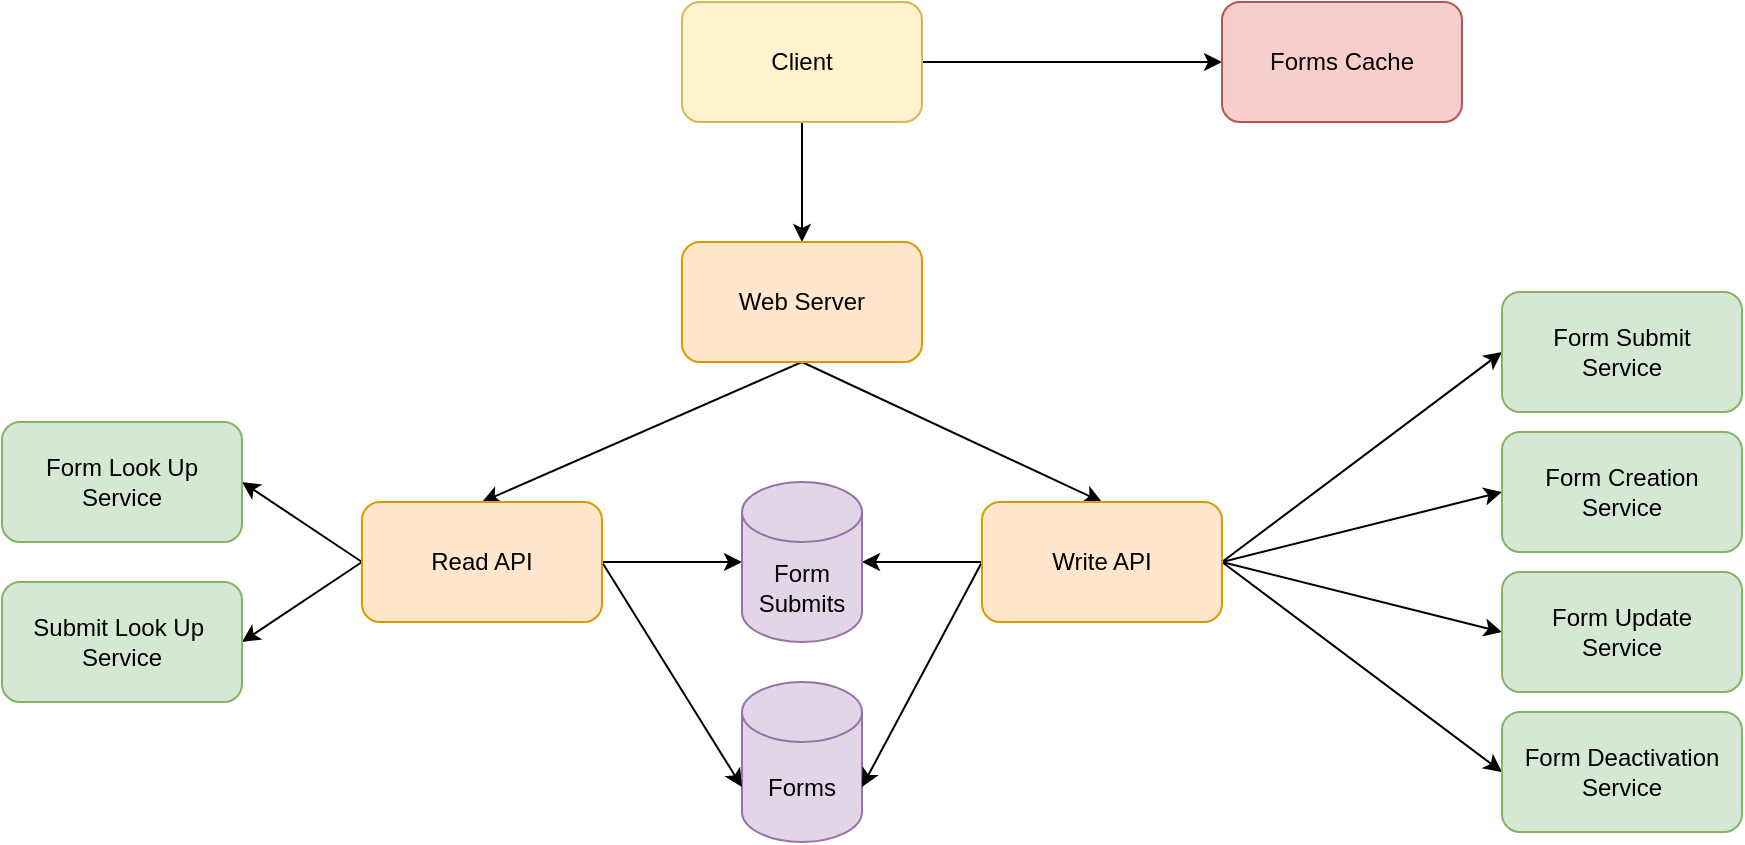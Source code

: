<mxfile version="15.1.3" type="device" pages="4"><diagram id="4PCX3ukpR59y6fZl5Un2" name="Overview"><mxGraphModel dx="1773" dy="608" grid="1" gridSize="10" guides="1" tooltips="1" connect="1" arrows="1" fold="1" page="1" pageScale="1" pageWidth="827" pageHeight="1169" math="0" shadow="0"><root><mxCell id="0"/><mxCell id="1" parent="0"/><mxCell id="QDj6OGe5PZWsucUIAZSi-5" style="edgeStyle=orthogonalEdgeStyle;rounded=0;orthogonalLoop=1;jettySize=auto;html=1;exitX=1;exitY=0.5;exitDx=0;exitDy=0;" parent="1" source="QDj6OGe5PZWsucUIAZSi-1" target="QDj6OGe5PZWsucUIAZSi-4" edge="1"><mxGeometry relative="1" as="geometry"/></mxCell><mxCell id="QDj6OGe5PZWsucUIAZSi-11" style="edgeStyle=orthogonalEdgeStyle;rounded=0;orthogonalLoop=1;jettySize=auto;html=1;" parent="1" source="QDj6OGe5PZWsucUIAZSi-1" target="QDj6OGe5PZWsucUIAZSi-2" edge="1"><mxGeometry relative="1" as="geometry"/></mxCell><mxCell id="QDj6OGe5PZWsucUIAZSi-1" value="Client" style="rounded=1;whiteSpace=wrap;html=1;fillColor=#fff2cc;strokeColor=#d6b656;" parent="1" vertex="1"><mxGeometry x="-290" y="30" width="120" height="60" as="geometry"/></mxCell><mxCell id="_wGKG8dtxw8YC98wYCFq-41" style="edgeStyle=none;rounded=0;orthogonalLoop=1;jettySize=auto;html=1;exitX=0.5;exitY=1;exitDx=0;exitDy=0;entryX=0.5;entryY=0;entryDx=0;entryDy=0;" parent="1" source="QDj6OGe5PZWsucUIAZSi-2" target="QDj6OGe5PZWsucUIAZSi-8" edge="1"><mxGeometry relative="1" as="geometry"/></mxCell><mxCell id="_wGKG8dtxw8YC98wYCFq-42" style="edgeStyle=none;rounded=0;orthogonalLoop=1;jettySize=auto;html=1;exitX=0.5;exitY=1;exitDx=0;exitDy=0;entryX=0.5;entryY=0;entryDx=0;entryDy=0;" parent="1" source="QDj6OGe5PZWsucUIAZSi-2" target="QDj6OGe5PZWsucUIAZSi-9" edge="1"><mxGeometry relative="1" as="geometry"/></mxCell><mxCell id="QDj6OGe5PZWsucUIAZSi-2" value="Web Server" style="rounded=1;whiteSpace=wrap;html=1;fillColor=#ffe6cc;strokeColor=#d79b00;" parent="1" vertex="1"><mxGeometry x="-290" y="150" width="120" height="60" as="geometry"/></mxCell><mxCell id="QDj6OGe5PZWsucUIAZSi-3" value="Forms" style="shape=cylinder3;whiteSpace=wrap;html=1;boundedLbl=1;backgroundOutline=1;size=15;fillColor=#e1d5e7;strokeColor=#9673a6;" parent="1" vertex="1"><mxGeometry x="-260" y="370" width="60" height="80" as="geometry"/></mxCell><mxCell id="QDj6OGe5PZWsucUIAZSi-4" value="Forms Cache" style="rounded=1;whiteSpace=wrap;html=1;fillColor=#f8cecc;strokeColor=#b85450;" parent="1" vertex="1"><mxGeometry x="-20" y="30" width="120" height="60" as="geometry"/></mxCell><mxCell id="_wGKG8dtxw8YC98wYCFq-25" style="edgeStyle=none;rounded=0;orthogonalLoop=1;jettySize=auto;html=1;exitX=0;exitY=0.5;exitDx=0;exitDy=0;entryX=1;entryY=0.5;entryDx=0;entryDy=0;" parent="1" source="QDj6OGe5PZWsucUIAZSi-8" target="_wGKG8dtxw8YC98wYCFq-2" edge="1"><mxGeometry relative="1" as="geometry"/></mxCell><mxCell id="_wGKG8dtxw8YC98wYCFq-26" style="edgeStyle=none;rounded=0;orthogonalLoop=1;jettySize=auto;html=1;exitX=0;exitY=0.5;exitDx=0;exitDy=0;entryX=1;entryY=0.5;entryDx=0;entryDy=0;" parent="1" source="QDj6OGe5PZWsucUIAZSi-8" target="QDj6OGe5PZWsucUIAZSi-17" edge="1"><mxGeometry relative="1" as="geometry"/></mxCell><mxCell id="_wGKG8dtxw8YC98wYCFq-37" style="edgeStyle=none;rounded=0;orthogonalLoop=1;jettySize=auto;html=1;exitX=1;exitY=0.5;exitDx=0;exitDy=0;entryX=0;entryY=0.5;entryDx=0;entryDy=0;entryPerimeter=0;" parent="1" source="QDj6OGe5PZWsucUIAZSi-8" target="gQKhrZBQHyqomNcJm690-1" edge="1"><mxGeometry relative="1" as="geometry"/></mxCell><mxCell id="_wGKG8dtxw8YC98wYCFq-38" style="edgeStyle=none;rounded=0;orthogonalLoop=1;jettySize=auto;html=1;exitX=1;exitY=0.5;exitDx=0;exitDy=0;entryX=0;entryY=0;entryDx=0;entryDy=52.5;entryPerimeter=0;" parent="1" source="QDj6OGe5PZWsucUIAZSi-8" target="QDj6OGe5PZWsucUIAZSi-3" edge="1"><mxGeometry relative="1" as="geometry"/></mxCell><mxCell id="QDj6OGe5PZWsucUIAZSi-8" value="Read API" style="rounded=1;whiteSpace=wrap;html=1;fillColor=#ffe6cc;strokeColor=#d79b00;" parent="1" vertex="1"><mxGeometry x="-450" y="280" width="120" height="60" as="geometry"/></mxCell><mxCell id="_wGKG8dtxw8YC98wYCFq-32" style="edgeStyle=none;rounded=0;orthogonalLoop=1;jettySize=auto;html=1;exitX=1;exitY=0.5;exitDx=0;exitDy=0;entryX=0;entryY=0.5;entryDx=0;entryDy=0;" parent="1" source="QDj6OGe5PZWsucUIAZSi-9" target="QDj6OGe5PZWsucUIAZSi-28" edge="1"><mxGeometry relative="1" as="geometry"/></mxCell><mxCell id="_wGKG8dtxw8YC98wYCFq-33" style="edgeStyle=none;rounded=0;orthogonalLoop=1;jettySize=auto;html=1;exitX=1;exitY=0.5;exitDx=0;exitDy=0;entryX=0;entryY=0.5;entryDx=0;entryDy=0;" parent="1" source="QDj6OGe5PZWsucUIAZSi-9" target="QDj6OGe5PZWsucUIAZSi-20" edge="1"><mxGeometry relative="1" as="geometry"/></mxCell><mxCell id="_wGKG8dtxw8YC98wYCFq-34" style="edgeStyle=none;rounded=0;orthogonalLoop=1;jettySize=auto;html=1;exitX=1;exitY=0.5;exitDx=0;exitDy=0;entryX=0;entryY=0.5;entryDx=0;entryDy=0;" parent="1" source="QDj6OGe5PZWsucUIAZSi-9" target="QDj6OGe5PZWsucUIAZSi-21" edge="1"><mxGeometry relative="1" as="geometry"/></mxCell><mxCell id="_wGKG8dtxw8YC98wYCFq-35" style="edgeStyle=none;rounded=0;orthogonalLoop=1;jettySize=auto;html=1;exitX=1;exitY=0.5;exitDx=0;exitDy=0;entryX=0;entryY=0.5;entryDx=0;entryDy=0;" parent="1" source="QDj6OGe5PZWsucUIAZSi-9" target="QDj6OGe5PZWsucUIAZSi-22" edge="1"><mxGeometry relative="1" as="geometry"/></mxCell><mxCell id="_wGKG8dtxw8YC98wYCFq-39" style="edgeStyle=none;rounded=0;orthogonalLoop=1;jettySize=auto;html=1;exitX=0;exitY=0.5;exitDx=0;exitDy=0;" parent="1" source="QDj6OGe5PZWsucUIAZSi-9" target="gQKhrZBQHyqomNcJm690-1" edge="1"><mxGeometry relative="1" as="geometry"/></mxCell><mxCell id="_wGKG8dtxw8YC98wYCFq-40" style="edgeStyle=none;rounded=0;orthogonalLoop=1;jettySize=auto;html=1;exitX=0;exitY=0.5;exitDx=0;exitDy=0;entryX=1;entryY=0;entryDx=0;entryDy=52.5;entryPerimeter=0;" parent="1" source="QDj6OGe5PZWsucUIAZSi-9" target="QDj6OGe5PZWsucUIAZSi-3" edge="1"><mxGeometry relative="1" as="geometry"/></mxCell><mxCell id="QDj6OGe5PZWsucUIAZSi-9" value="Write API" style="rounded=1;whiteSpace=wrap;html=1;fillColor=#ffe6cc;strokeColor=#d79b00;" parent="1" vertex="1"><mxGeometry x="-140" y="280" width="120" height="60" as="geometry"/></mxCell><mxCell id="QDj6OGe5PZWsucUIAZSi-17" value="Form Look Up&lt;br&gt;Service" style="rounded=1;whiteSpace=wrap;html=1;fillColor=#d5e8d4;strokeColor=#82b366;" parent="1" vertex="1"><mxGeometry x="-630" y="240" width="120" height="60" as="geometry"/></mxCell><mxCell id="QDj6OGe5PZWsucUIAZSi-20" value="Form Creation&lt;br&gt;Service" style="rounded=1;whiteSpace=wrap;html=1;fillColor=#d5e8d4;strokeColor=#82b366;" parent="1" vertex="1"><mxGeometry x="120" y="245" width="120" height="60" as="geometry"/></mxCell><mxCell id="QDj6OGe5PZWsucUIAZSi-21" value="Form Update&lt;br&gt;Service" style="rounded=1;whiteSpace=wrap;html=1;fillColor=#d5e8d4;strokeColor=#82b366;" parent="1" vertex="1"><mxGeometry x="120" y="315" width="120" height="60" as="geometry"/></mxCell><mxCell id="QDj6OGe5PZWsucUIAZSi-22" value="Form Deactivation&lt;br&gt;Service" style="rounded=1;whiteSpace=wrap;html=1;fillColor=#d5e8d4;strokeColor=#82b366;" parent="1" vertex="1"><mxGeometry x="120" y="385" width="120" height="60" as="geometry"/></mxCell><mxCell id="QDj6OGe5PZWsucUIAZSi-28" value="Form Submit&lt;br&gt;Service" style="rounded=1;whiteSpace=wrap;html=1;fillColor=#d5e8d4;strokeColor=#82b366;" parent="1" vertex="1"><mxGeometry x="120" y="175" width="120" height="60" as="geometry"/></mxCell><mxCell id="gQKhrZBQHyqomNcJm690-1" value="Form&lt;br&gt;Submits" style="shape=cylinder3;whiteSpace=wrap;html=1;boundedLbl=1;backgroundOutline=1;size=15;fillColor=#e1d5e7;strokeColor=#9673a6;" parent="1" vertex="1"><mxGeometry x="-260" y="270" width="60" height="80" as="geometry"/></mxCell><mxCell id="_wGKG8dtxw8YC98wYCFq-2" value="Submit Look Up&amp;nbsp;&lt;br&gt;Service" style="rounded=1;whiteSpace=wrap;html=1;fillColor=#d5e8d4;strokeColor=#82b366;" parent="1" vertex="1"><mxGeometry x="-630" y="320" width="120" height="60" as="geometry"/></mxCell></root></mxGraphModel></diagram><diagram id="OoUxw8Y4SKIxEda8zB6_" name="Form Editor"><mxGraphModel dx="1773" dy="608" grid="1" gridSize="10" guides="1" tooltips="1" connect="1" arrows="1" fold="1" page="1" pageScale="1" pageWidth="827" pageHeight="1169" math="0" shadow="0"><root><mxCell id="hcBk2qFGT8u0x-SM-xCB-0"/><mxCell id="hcBk2qFGT8u0x-SM-xCB-1" parent="hcBk2qFGT8u0x-SM-xCB-0"/><mxCell id="iMBE42X4n7YYKlNDbH4G-6" value="Tool Bar" style="rounded=1;whiteSpace=wrap;html=1;fillColor=#f5f5f5;strokeColor=#666666;fontColor=#333333;" parent="hcBk2qFGT8u0x-SM-xCB-1" vertex="1"><mxGeometry x="-30" y="60" width="120" height="60" as="geometry"/></mxCell><mxCell id="iMBE42X4n7YYKlNDbH4G-7" value="Canvas" style="rounded=1;whiteSpace=wrap;html=1;fillColor=#ffe6cc;strokeColor=#d79b00;" parent="hcBk2qFGT8u0x-SM-xCB-1" vertex="1"><mxGeometry x="200" y="280" width="120" height="60" as="geometry"/></mxCell><mxCell id="iMBE42X4n7YYKlNDbH4G-8" value="Tool" style="rounded=1;whiteSpace=wrap;html=1;fillColor=#fff2cc;strokeColor=#d6b656;" parent="hcBk2qFGT8u0x-SM-xCB-1" vertex="1"><mxGeometry x="190" y="60" width="150" height="130" as="geometry"/></mxCell><mxCell id="iMBE42X4n7YYKlNDbH4G-12" value="Canvas&lt;br&gt;Store" style="shape=cylinder3;whiteSpace=wrap;html=1;boundedLbl=1;backgroundOutline=1;size=15;fillColor=#e1d5e7;strokeColor=#9673a6;" parent="hcBk2qFGT8u0x-SM-xCB-1" vertex="1"><mxGeometry x="430" y="230" width="60" height="80" as="geometry"/></mxCell><mxCell id="iMBE42X4n7YYKlNDbH4G-13" value="" style="shape=flexArrow;endArrow=classic;html=1;entryX=0;entryY=0;entryDx=0;entryDy=15;entryPerimeter=0;exitX=1;exitY=1;exitDx=0;exitDy=0;fillColor=#f8cecc;strokeColor=#b85450;" parent="hcBk2qFGT8u0x-SM-xCB-1" source="iMBE42X4n7YYKlNDbH4G-8" target="iMBE42X4n7YYKlNDbH4G-12" edge="1"><mxGeometry width="50" height="50" relative="1" as="geometry"><mxPoint x="330" y="180" as="sourcePoint"/><mxPoint x="440" y="270" as="targetPoint"/><Array as="points"/></mxGeometry></mxCell><mxCell id="iMBE42X4n7YYKlNDbH4G-19" value="writeToStore" style="edgeLabel;html=1;align=center;verticalAlign=middle;resizable=0;points=[];" parent="iMBE42X4n7YYKlNDbH4G-13" vertex="1" connectable="0"><mxGeometry x="-0.298" y="3" relative="1" as="geometry"><mxPoint x="47" as="offset"/></mxGeometry></mxCell><mxCell id="iMBE42X4n7YYKlNDbH4G-15" value="" style="shape=flexArrow;endArrow=classic;html=1;entryX=1;entryY=0.25;entryDx=0;entryDy=0;fillColor=#f8cecc;strokeColor=#b85450;exitX=0;exitY=0;exitDx=0;exitDy=27.5;exitPerimeter=0;" parent="hcBk2qFGT8u0x-SM-xCB-1" source="iMBE42X4n7YYKlNDbH4G-12" target="iMBE42X4n7YYKlNDbH4G-7" edge="1"><mxGeometry width="50" height="50" relative="1" as="geometry"><mxPoint x="430" y="280" as="sourcePoint"/><mxPoint x="300" y="290" as="targetPoint"/><Array as="points"/></mxGeometry></mxCell><mxCell id="iMBE42X4n7YYKlNDbH4G-17" value="readFromStore" style="edgeLabel;html=1;align=center;verticalAlign=middle;resizable=0;points=[];" parent="iMBE42X4n7YYKlNDbH4G-15" vertex="1" connectable="0"><mxGeometry x="0.211" y="-1" relative="1" as="geometry"><mxPoint x="-23" y="-19" as="offset"/></mxGeometry></mxCell><mxCell id="iMBE42X4n7YYKlNDbH4G-16" value="" style="shape=flexArrow;endArrow=classic;html=1;fillColor=#f8cecc;strokeColor=#b85450;exitX=1;exitY=0.75;exitDx=0;exitDy=0;entryX=0;entryY=0;entryDx=0;entryDy=52.5;entryPerimeter=0;" parent="hcBk2qFGT8u0x-SM-xCB-1" source="iMBE42X4n7YYKlNDbH4G-7" target="iMBE42X4n7YYKlNDbH4G-12" edge="1"><mxGeometry width="50" height="50" relative="1" as="geometry"><mxPoint x="160" y="280" as="sourcePoint"/><mxPoint x="430" y="295" as="targetPoint"/><Array as="points"><mxPoint x="400" y="295"/></Array></mxGeometry></mxCell><mxCell id="iMBE42X4n7YYKlNDbH4G-18" value="writeToStore" style="edgeLabel;html=1;align=center;verticalAlign=middle;resizable=0;points=[];" parent="iMBE42X4n7YYKlNDbH4G-16" vertex="1" connectable="0"><mxGeometry x="0.018" y="-2" relative="1" as="geometry"><mxPoint x="3" y="24" as="offset"/></mxGeometry></mxCell><mxCell id="iMBE42X4n7YYKlNDbH4G-20" value="JSON" style="whiteSpace=wrap;html=1;shape=mxgraph.basic.document;fillColor=#f5f5f5;strokeColor=#666666;fontColor=#333333;" parent="hcBk2qFGT8u0x-SM-xCB-1" vertex="1"><mxGeometry x="-10" y="170" width="60" height="70" as="geometry"/></mxCell><mxCell id="iMBE42X4n7YYKlNDbH4G-21" value="" style="shape=flexArrow;endArrow=classic;html=1;exitX=1;exitY=0.5;exitDx=0;exitDy=0;exitPerimeter=0;fillColor=#f8cecc;strokeColor=#b85450;" parent="hcBk2qFGT8u0x-SM-xCB-1" source="iMBE42X4n7YYKlNDbH4G-20" target="iMBE42X4n7YYKlNDbH4G-8" edge="1"><mxGeometry width="50" height="50" relative="1" as="geometry"><mxPoint x="100" y="210" as="sourcePoint"/><mxPoint x="150" y="160" as="targetPoint"/></mxGeometry></mxCell><mxCell id="iMBE42X4n7YYKlNDbH4G-23" value="toolFromFile" style="edgeLabel;html=1;align=center;verticalAlign=middle;resizable=0;points=[];" parent="iMBE42X4n7YYKlNDbH4G-21" vertex="1" connectable="0"><mxGeometry x="0.111" y="2" relative="1" as="geometry"><mxPoint x="5" y="32" as="offset"/></mxGeometry></mxCell><mxCell id="iMBE42X4n7YYKlNDbH4G-22" value="" style="shape=flexArrow;endArrow=classic;html=1;entryX=0;entryY=0.25;entryDx=0;entryDy=0;fillColor=#f8cecc;strokeColor=#b85450;" parent="hcBk2qFGT8u0x-SM-xCB-1" source="iMBE42X4n7YYKlNDbH4G-6" target="iMBE42X4n7YYKlNDbH4G-8" edge="1"><mxGeometry width="50" height="50" relative="1" as="geometry"><mxPoint x="100" y="140" as="sourcePoint"/><mxPoint x="170.711" y="90" as="targetPoint"/></mxGeometry></mxCell><mxCell id="iMBE42X4n7YYKlNDbH4G-24" value="toolFromObj" style="edgeLabel;html=1;align=center;verticalAlign=middle;resizable=0;points=[];" parent="iMBE42X4n7YYKlNDbH4G-22" vertex="1" connectable="0"><mxGeometry x="-0.067" y="1" relative="1" as="geometry"><mxPoint y="-21" as="offset"/></mxGeometry></mxCell><mxCell id="X9ua4YJaUNxHqe-gQxfG-1" style="edgeStyle=orthogonalEdgeStyle;rounded=0;orthogonalLoop=1;jettySize=auto;html=1;exitX=0.5;exitY=1;exitDx=0;exitDy=0;" parent="hcBk2qFGT8u0x-SM-xCB-1" source="iMBE42X4n7YYKlNDbH4G-25" target="YgbTyEoDZOGA89yUQv3Z-0" edge="1"><mxGeometry relative="1" as="geometry"/></mxCell><mxCell id="X9ua4YJaUNxHqe-gQxfG-2" style="edgeStyle=orthogonalEdgeStyle;rounded=0;orthogonalLoop=1;jettySize=auto;html=1;exitX=0.5;exitY=1;exitDx=0;exitDy=0;entryX=0.5;entryY=0;entryDx=0;entryDy=0;" parent="hcBk2qFGT8u0x-SM-xCB-1" source="iMBE42X4n7YYKlNDbH4G-25" target="X9ua4YJaUNxHqe-gQxfG-0" edge="1"><mxGeometry relative="1" as="geometry"/></mxCell><mxCell id="iMBE42X4n7YYKlNDbH4G-25" value="Nav Bar" style="rounded=1;whiteSpace=wrap;html=1;fillColor=#ffe6cc;strokeColor=#d79b00;" parent="hcBk2qFGT8u0x-SM-xCB-1" vertex="1"><mxGeometry x="600" y="210" width="120" height="60" as="geometry"/></mxCell><mxCell id="iMBE42X4n7YYKlNDbH4G-26" value="" style="shape=flexArrow;endArrow=classic;html=1;exitX=1;exitY=0;exitDx=0;exitDy=27.5;exitPerimeter=0;entryX=0;entryY=0.5;entryDx=0;entryDy=0;fillColor=#f8cecc;strokeColor=#b85450;" parent="hcBk2qFGT8u0x-SM-xCB-1" source="iMBE42X4n7YYKlNDbH4G-12" target="iMBE42X4n7YYKlNDbH4G-25" edge="1"><mxGeometry width="50" height="50" relative="1" as="geometry"><mxPoint x="490" y="300" as="sourcePoint"/><mxPoint x="540" y="250" as="targetPoint"/></mxGeometry></mxCell><mxCell id="iMBE42X4n7YYKlNDbH4G-27" value="readFromStore" style="edgeLabel;html=1;align=center;verticalAlign=middle;resizable=0;points=[];" parent="iMBE42X4n7YYKlNDbH4G-26" vertex="1" connectable="0"><mxGeometry x="0.058" y="1" relative="1" as="geometry"><mxPoint x="-18" y="-17" as="offset"/></mxGeometry></mxCell><mxCell id="YgbTyEoDZOGA89yUQv3Z-0" value="Form Creation&lt;br&gt;Service" style="rounded=1;whiteSpace=wrap;html=1;fillColor=#d5e8d4;strokeColor=#82b366;" parent="hcBk2qFGT8u0x-SM-xCB-1" vertex="1"><mxGeometry x="540" y="350" width="120" height="60" as="geometry"/></mxCell><mxCell id="X9ua4YJaUNxHqe-gQxfG-0" value="Form Update&lt;br&gt;Service" style="rounded=1;whiteSpace=wrap;html=1;fillColor=#d5e8d4;strokeColor=#82b366;" parent="hcBk2qFGT8u0x-SM-xCB-1" vertex="1"><mxGeometry x="670" y="350" width="120" height="60" as="geometry"/></mxCell></root></mxGraphModel></diagram><diagram id="-kkoAnrsfBrpPoXgc8DV" name="Look Up"><mxGraphModel dx="1773" dy="608" grid="1" gridSize="10" guides="1" tooltips="1" connect="1" arrows="1" fold="1" page="1" pageScale="1" pageWidth="827" pageHeight="1169" math="0" shadow="0"><root><mxCell id="uuzeOsGqCWpGtbyh4Xd3-0"/><mxCell id="uuzeOsGqCWpGtbyh4Xd3-1" parent="uuzeOsGqCWpGtbyh4Xd3-0"/><mxCell id="CKbdgCr9Bi5wr6eyuUi_-1" style="edgeStyle=orthogonalEdgeStyle;rounded=0;orthogonalLoop=1;jettySize=auto;html=1;exitX=0.5;exitY=1;exitDx=0;exitDy=0;" parent="uuzeOsGqCWpGtbyh4Xd3-1" source="kNGmrPpRhH5tonZHvtSo-0" target="CKbdgCr9Bi5wr6eyuUi_-0" edge="1"><mxGeometry relative="1" as="geometry"/></mxCell><mxCell id="kNGmrPpRhH5tonZHvtSo-0" value="My Form" style="rounded=1;whiteSpace=wrap;html=1;" parent="uuzeOsGqCWpGtbyh4Xd3-1" vertex="1"><mxGeometry x="-720" y="170" width="120" height="60" as="geometry"/></mxCell><mxCell id="TwEg9C5v1tkgyn21pTcF-1" style="edgeStyle=orthogonalEdgeStyle;rounded=0;orthogonalLoop=1;jettySize=auto;html=1;exitX=0.5;exitY=0;exitDx=0;exitDy=0;entryX=1;entryY=0.5;entryDx=0;entryDy=0;" parent="uuzeOsGqCWpGtbyh4Xd3-1" source="znPTEhKk_VgMVwCZMufz-0" target="kNGmrPpRhH5tonZHvtSo-0" edge="1"><mxGeometry relative="1" as="geometry"/></mxCell><mxCell id="znPTEhKk_VgMVwCZMufz-0" value="Form Look Up&lt;br&gt;Service" style="rounded=1;whiteSpace=wrap;html=1;fillColor=#d5e8d4;strokeColor=#82b366;" parent="uuzeOsGqCWpGtbyh4Xd3-1" vertex="1"><mxGeometry x="-520" y="260" width="120" height="60" as="geometry"/></mxCell><mxCell id="CKbdgCr9Bi5wr6eyuUi_-0" value="Form Submit&lt;br&gt;Service" style="rounded=1;whiteSpace=wrap;html=1;fillColor=#d5e8d4;strokeColor=#82b366;" parent="uuzeOsGqCWpGtbyh4Xd3-1" vertex="1"><mxGeometry x="-720" y="300" width="120" height="60" as="geometry"/></mxCell></root></mxGraphModel></diagram><diagram id="9gAGtd-AiqXtH5QHX56D" name="Responsive"><mxGraphModel dx="946" dy="608" grid="1" gridSize="10" guides="1" tooltips="1" connect="1" arrows="1" fold="1" page="1" pageScale="1" pageWidth="827" pageHeight="1169" math="0" shadow="0"><root><mxCell id="Y5kfrSwqflAI3Q1QZUae-0"/><mxCell id="Y5kfrSwqflAI3Q1QZUae-1" parent="Y5kfrSwqflAI3Q1QZUae-0"/><mxCell id="Y5kfrSwqflAI3Q1QZUae-2" value="" style="rounded=0;whiteSpace=wrap;html=1;" vertex="1" parent="Y5kfrSwqflAI3Q1QZUae-1"><mxGeometry x="30" y="50" width="220" height="300" as="geometry"/></mxCell><mxCell id="Y5kfrSwqflAI3Q1QZUae-3" value="" style="rounded=0;whiteSpace=wrap;html=1;" vertex="1" parent="Y5kfrSwqflAI3Q1QZUae-1"><mxGeometry x="420" y="50" width="240" height="300" as="geometry"/></mxCell><mxCell id="Y5kfrSwqflAI3Q1QZUae-4" value="" style="shape=flexArrow;endArrow=classic;html=1;exitX=1;exitY=0.5;exitDx=0;exitDy=0;entryX=0;entryY=0.5;entryDx=0;entryDy=0;" edge="1" parent="Y5kfrSwqflAI3Q1QZUae-1" source="Y5kfrSwqflAI3Q1QZUae-2" target="Y5kfrSwqflAI3Q1QZUae-3"><mxGeometry width="50" height="50" relative="1" as="geometry"><mxPoint x="390" y="350" as="sourcePoint"/><mxPoint x="440" y="300" as="targetPoint"/></mxGeometry></mxCell><mxCell id="Y5kfrSwqflAI3Q1QZUae-8" value="" style="rounded=1;whiteSpace=wrap;html=1;" vertex="1" parent="Y5kfrSwqflAI3Q1QZUae-1"><mxGeometry x="80" y="160" width="120" height="60" as="geometry"/></mxCell><mxCell id="Y5kfrSwqflAI3Q1QZUae-9" value="" style="rounded=1;whiteSpace=wrap;html=1;" vertex="1" parent="Y5kfrSwqflAI3Q1QZUae-1"><mxGeometry x="490" y="160" width="120" height="60" as="geometry"/></mxCell></root></mxGraphModel></diagram></mxfile>